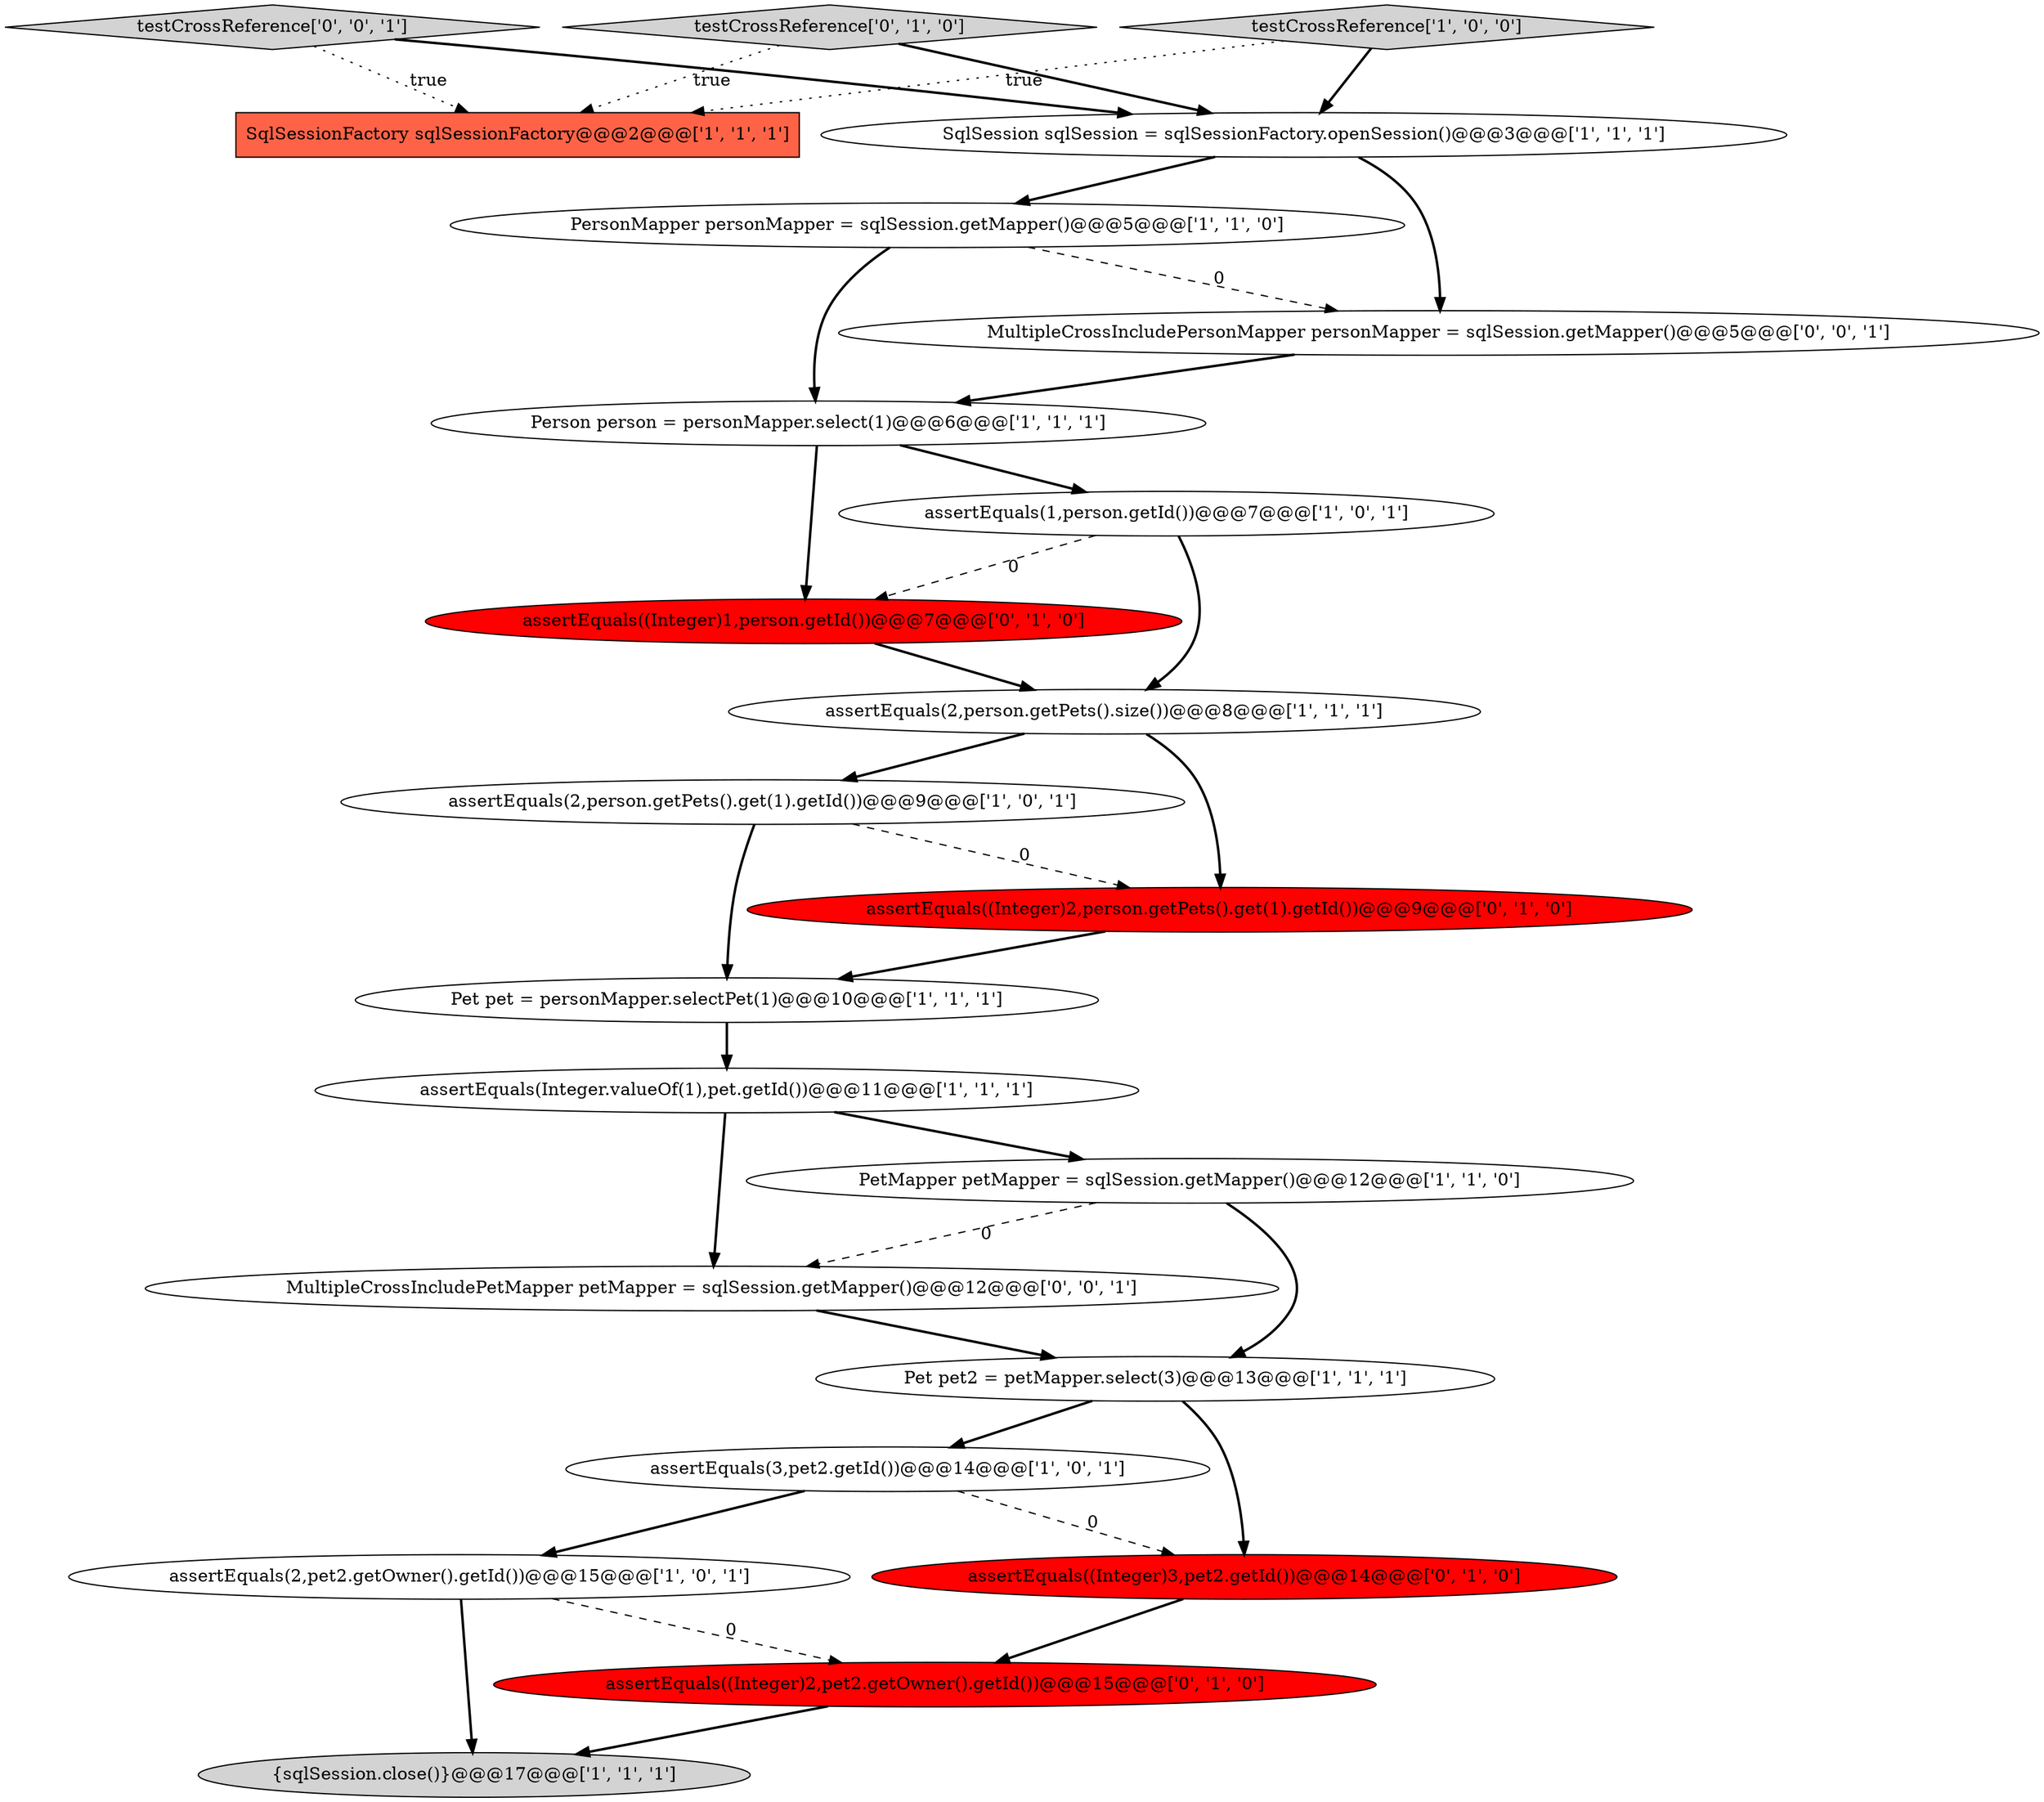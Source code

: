 digraph {
13 [style = filled, label = "PersonMapper personMapper = sqlSession.getMapper()@@@5@@@['1', '1', '0']", fillcolor = white, shape = ellipse image = "AAA0AAABBB1BBB"];
16 [style = filled, label = "assertEquals((Integer)3,pet2.getId())@@@14@@@['0', '1', '0']", fillcolor = red, shape = ellipse image = "AAA1AAABBB2BBB"];
21 [style = filled, label = "MultipleCrossIncludePetMapper petMapper = sqlSession.getMapper()@@@12@@@['0', '0', '1']", fillcolor = white, shape = ellipse image = "AAA0AAABBB3BBB"];
6 [style = filled, label = "assertEquals(2,pet2.getOwner().getId())@@@15@@@['1', '0', '1']", fillcolor = white, shape = ellipse image = "AAA0AAABBB1BBB"];
0 [style = filled, label = "SqlSession sqlSession = sqlSessionFactory.openSession()@@@3@@@['1', '1', '1']", fillcolor = white, shape = ellipse image = "AAA0AAABBB1BBB"];
11 [style = filled, label = "assertEquals(2,person.getPets().get(1).getId())@@@9@@@['1', '0', '1']", fillcolor = white, shape = ellipse image = "AAA0AAABBB1BBB"];
1 [style = filled, label = "assertEquals(Integer.valueOf(1),pet.getId())@@@11@@@['1', '1', '1']", fillcolor = white, shape = ellipse image = "AAA0AAABBB1BBB"];
3 [style = filled, label = "assertEquals(3,pet2.getId())@@@14@@@['1', '0', '1']", fillcolor = white, shape = ellipse image = "AAA0AAABBB1BBB"];
22 [style = filled, label = "testCrossReference['0', '0', '1']", fillcolor = lightgray, shape = diamond image = "AAA0AAABBB3BBB"];
9 [style = filled, label = "SqlSessionFactory sqlSessionFactory@@@2@@@['1', '1', '1']", fillcolor = tomato, shape = box image = "AAA0AAABBB1BBB"];
15 [style = filled, label = "assertEquals((Integer)1,person.getId())@@@7@@@['0', '1', '0']", fillcolor = red, shape = ellipse image = "AAA1AAABBB2BBB"];
14 [style = filled, label = "Person person = personMapper.select(1)@@@6@@@['1', '1', '1']", fillcolor = white, shape = ellipse image = "AAA0AAABBB1BBB"];
5 [style = filled, label = "testCrossReference['1', '0', '0']", fillcolor = lightgray, shape = diamond image = "AAA0AAABBB1BBB"];
17 [style = filled, label = "assertEquals((Integer)2,pet2.getOwner().getId())@@@15@@@['0', '1', '0']", fillcolor = red, shape = ellipse image = "AAA1AAABBB2BBB"];
19 [style = filled, label = "testCrossReference['0', '1', '0']", fillcolor = lightgray, shape = diamond image = "AAA0AAABBB2BBB"];
18 [style = filled, label = "assertEquals((Integer)2,person.getPets().get(1).getId())@@@9@@@['0', '1', '0']", fillcolor = red, shape = ellipse image = "AAA1AAABBB2BBB"];
8 [style = filled, label = "assertEquals(1,person.getId())@@@7@@@['1', '0', '1']", fillcolor = white, shape = ellipse image = "AAA0AAABBB1BBB"];
12 [style = filled, label = "Pet pet2 = petMapper.select(3)@@@13@@@['1', '1', '1']", fillcolor = white, shape = ellipse image = "AAA0AAABBB1BBB"];
7 [style = filled, label = "{sqlSession.close()}@@@17@@@['1', '1', '1']", fillcolor = lightgray, shape = ellipse image = "AAA0AAABBB1BBB"];
2 [style = filled, label = "assertEquals(2,person.getPets().size())@@@8@@@['1', '1', '1']", fillcolor = white, shape = ellipse image = "AAA0AAABBB1BBB"];
20 [style = filled, label = "MultipleCrossIncludePersonMapper personMapper = sqlSession.getMapper()@@@5@@@['0', '0', '1']", fillcolor = white, shape = ellipse image = "AAA0AAABBB3BBB"];
10 [style = filled, label = "Pet pet = personMapper.selectPet(1)@@@10@@@['1', '1', '1']", fillcolor = white, shape = ellipse image = "AAA0AAABBB1BBB"];
4 [style = filled, label = "PetMapper petMapper = sqlSession.getMapper()@@@12@@@['1', '1', '0']", fillcolor = white, shape = ellipse image = "AAA0AAABBB1BBB"];
1->4 [style = bold, label=""];
15->2 [style = bold, label=""];
0->13 [style = bold, label=""];
13->20 [style = dashed, label="0"];
8->15 [style = dashed, label="0"];
3->6 [style = bold, label=""];
2->18 [style = bold, label=""];
20->14 [style = bold, label=""];
6->17 [style = dashed, label="0"];
12->16 [style = bold, label=""];
16->17 [style = bold, label=""];
4->21 [style = dashed, label="0"];
19->0 [style = bold, label=""];
21->12 [style = bold, label=""];
17->7 [style = bold, label=""];
22->0 [style = bold, label=""];
18->10 [style = bold, label=""];
8->2 [style = bold, label=""];
5->0 [style = bold, label=""];
11->10 [style = bold, label=""];
1->21 [style = bold, label=""];
11->18 [style = dashed, label="0"];
19->9 [style = dotted, label="true"];
4->12 [style = bold, label=""];
5->9 [style = dotted, label="true"];
0->20 [style = bold, label=""];
14->15 [style = bold, label=""];
14->8 [style = bold, label=""];
12->3 [style = bold, label=""];
22->9 [style = dotted, label="true"];
6->7 [style = bold, label=""];
10->1 [style = bold, label=""];
13->14 [style = bold, label=""];
2->11 [style = bold, label=""];
3->16 [style = dashed, label="0"];
}
